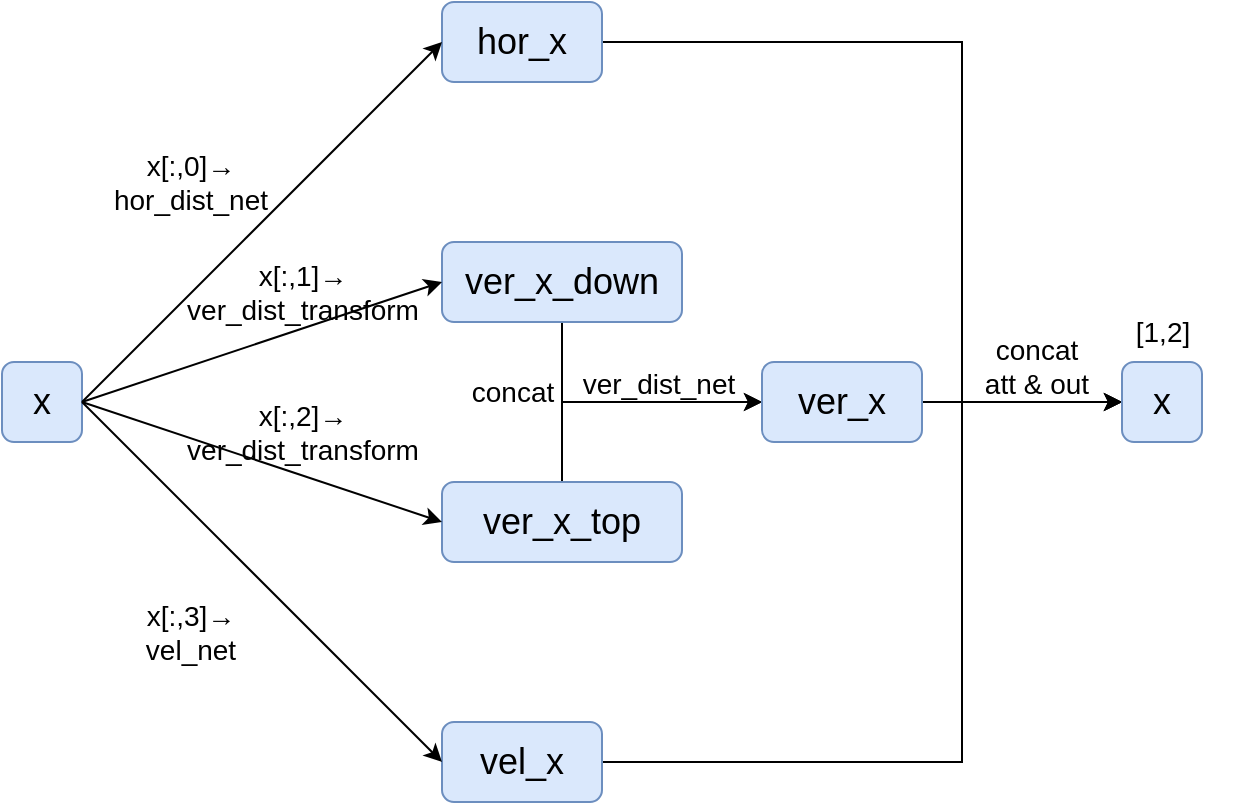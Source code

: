 <mxfile version="21.8.1" type="github">
  <diagram name="第 1 页" id="guo7SCNm_dT3yrS8O24B">
    <mxGraphModel dx="922" dy="539" grid="1" gridSize="10" guides="1" tooltips="1" connect="1" arrows="1" fold="1" page="1" pageScale="1" pageWidth="827" pageHeight="1169" math="0" shadow="0">
      <root>
        <mxCell id="0" />
        <mxCell id="1" parent="0" />
        <mxCell id="QxyLshWuiCr4kXAzftjN-1" value="&lt;span style=&quot;font-size: 14px;&quot;&gt;x[:,0]→&lt;br&gt;hor_dist_net&lt;br&gt;&lt;/span&gt;" style="text;html=1;strokeColor=none;fillColor=none;align=center;verticalAlign=middle;whiteSpace=wrap;rounded=0;" vertex="1" parent="1">
          <mxGeometry x="119" y="555" width="71" height="30" as="geometry" />
        </mxCell>
        <mxCell id="QxyLshWuiCr4kXAzftjN-2" value="&lt;font style=&quot;font-size: 18px;&quot;&gt;x&lt;/font&gt;" style="rounded=1;whiteSpace=wrap;html=1;fillColor=#dae8fc;strokeColor=#6c8ebf;" vertex="1" parent="1">
          <mxGeometry x="60" y="660" width="40" height="40" as="geometry" />
        </mxCell>
        <mxCell id="QxyLshWuiCr4kXAzftjN-3" style="edgeStyle=orthogonalEdgeStyle;rounded=0;orthogonalLoop=1;jettySize=auto;html=1;exitX=1;exitY=0.5;exitDx=0;exitDy=0;entryX=0;entryY=0.5;entryDx=0;entryDy=0;" edge="1" parent="1" source="QxyLshWuiCr4kXAzftjN-4" target="QxyLshWuiCr4kXAzftjN-22">
          <mxGeometry relative="1" as="geometry">
            <Array as="points">
              <mxPoint x="540" y="500" />
              <mxPoint x="540" y="680" />
            </Array>
          </mxGeometry>
        </mxCell>
        <mxCell id="QxyLshWuiCr4kXAzftjN-4" value="&lt;font style=&quot;font-size: 18px;&quot;&gt;hor_x&lt;/font&gt;" style="rounded=1;whiteSpace=wrap;html=1;fillColor=#dae8fc;strokeColor=#6c8ebf;" vertex="1" parent="1">
          <mxGeometry x="280" y="480" width="80" height="40" as="geometry" />
        </mxCell>
        <mxCell id="QxyLshWuiCr4kXAzftjN-5" style="edgeStyle=orthogonalEdgeStyle;rounded=0;orthogonalLoop=1;jettySize=auto;html=1;exitX=0.5;exitY=1;exitDx=0;exitDy=0;entryX=0;entryY=0.5;entryDx=0;entryDy=0;" edge="1" parent="1" source="QxyLshWuiCr4kXAzftjN-6" target="QxyLshWuiCr4kXAzftjN-15">
          <mxGeometry relative="1" as="geometry">
            <mxPoint x="406.5" y="680" as="targetPoint" />
            <Array as="points">
              <mxPoint x="340" y="680" />
            </Array>
          </mxGeometry>
        </mxCell>
        <mxCell id="QxyLshWuiCr4kXAzftjN-6" value="&lt;font style=&quot;font-size: 18px;&quot;&gt;ver_x_down&lt;/font&gt;" style="rounded=1;whiteSpace=wrap;html=1;fillColor=#dae8fc;strokeColor=#6c8ebf;" vertex="1" parent="1">
          <mxGeometry x="280" y="600" width="120" height="40" as="geometry" />
        </mxCell>
        <mxCell id="QxyLshWuiCr4kXAzftjN-7" value="" style="endArrow=classic;html=1;rounded=0;exitX=1;exitY=0.5;exitDx=0;exitDy=0;entryX=0;entryY=0.5;entryDx=0;entryDy=0;" edge="1" parent="1" source="QxyLshWuiCr4kXAzftjN-2" target="QxyLshWuiCr4kXAzftjN-4">
          <mxGeometry width="50" height="50" relative="1" as="geometry">
            <mxPoint x="140" y="610" as="sourcePoint" />
            <mxPoint x="190" y="560" as="targetPoint" />
          </mxGeometry>
        </mxCell>
        <mxCell id="QxyLshWuiCr4kXAzftjN-8" style="edgeStyle=orthogonalEdgeStyle;rounded=0;orthogonalLoop=1;jettySize=auto;html=1;exitX=0.5;exitY=0;exitDx=0;exitDy=0;entryX=0;entryY=0.5;entryDx=0;entryDy=0;" edge="1" parent="1" source="QxyLshWuiCr4kXAzftjN-9" target="QxyLshWuiCr4kXAzftjN-15">
          <mxGeometry relative="1" as="geometry" />
        </mxCell>
        <mxCell id="QxyLshWuiCr4kXAzftjN-9" value="&lt;font style=&quot;font-size: 18px;&quot;&gt;ver_x_top&lt;/font&gt;" style="rounded=1;whiteSpace=wrap;html=1;fillColor=#dae8fc;strokeColor=#6c8ebf;" vertex="1" parent="1">
          <mxGeometry x="280" y="720" width="120" height="40" as="geometry" />
        </mxCell>
        <mxCell id="QxyLshWuiCr4kXAzftjN-10" value="&lt;span style=&quot;font-size: 14px;&quot;&gt;x[:,1]→&lt;br&gt;ver_dist_transform&lt;br&gt;&lt;/span&gt;" style="text;html=1;strokeColor=none;fillColor=none;align=center;verticalAlign=middle;whiteSpace=wrap;rounded=0;" vertex="1" parent="1">
          <mxGeometry x="174.5" y="610" width="71" height="30" as="geometry" />
        </mxCell>
        <mxCell id="QxyLshWuiCr4kXAzftjN-11" value="" style="endArrow=classic;html=1;rounded=0;exitX=1;exitY=0.5;exitDx=0;exitDy=0;entryX=0;entryY=0.5;entryDx=0;entryDy=0;" edge="1" parent="1" source="QxyLshWuiCr4kXAzftjN-2" target="QxyLshWuiCr4kXAzftjN-9">
          <mxGeometry width="50" height="50" relative="1" as="geometry">
            <mxPoint x="160" y="710" as="sourcePoint" />
            <mxPoint x="210" y="660" as="targetPoint" />
          </mxGeometry>
        </mxCell>
        <mxCell id="QxyLshWuiCr4kXAzftjN-12" value="&lt;span style=&quot;font-size: 14px;&quot;&gt;x[:,2]→&lt;br&gt;ver_dist_transform&lt;br&gt;&lt;/span&gt;" style="text;html=1;strokeColor=none;fillColor=none;align=center;verticalAlign=middle;whiteSpace=wrap;rounded=0;" vertex="1" parent="1">
          <mxGeometry x="174.5" y="680" width="71" height="30" as="geometry" />
        </mxCell>
        <mxCell id="QxyLshWuiCr4kXAzftjN-13" value="&lt;span style=&quot;font-size: 14px;&quot;&gt;concat&lt;br&gt;&lt;/span&gt;" style="text;html=1;strokeColor=none;fillColor=none;align=center;verticalAlign=middle;whiteSpace=wrap;rounded=0;" vertex="1" parent="1">
          <mxGeometry x="280" y="660" width="71" height="30" as="geometry" />
        </mxCell>
        <mxCell id="QxyLshWuiCr4kXAzftjN-14" style="edgeStyle=orthogonalEdgeStyle;rounded=0;orthogonalLoop=1;jettySize=auto;html=1;exitX=1;exitY=0.5;exitDx=0;exitDy=0;entryX=0;entryY=0.5;entryDx=0;entryDy=0;" edge="1" parent="1" source="QxyLshWuiCr4kXAzftjN-15" target="QxyLshWuiCr4kXAzftjN-22">
          <mxGeometry relative="1" as="geometry" />
        </mxCell>
        <mxCell id="QxyLshWuiCr4kXAzftjN-15" value="&lt;font style=&quot;font-size: 18px;&quot;&gt;ver_x&lt;/font&gt;" style="rounded=1;whiteSpace=wrap;html=1;fillColor=#dae8fc;strokeColor=#6c8ebf;" vertex="1" parent="1">
          <mxGeometry x="440" y="660" width="80" height="40" as="geometry" />
        </mxCell>
        <mxCell id="QxyLshWuiCr4kXAzftjN-16" value="&lt;span style=&quot;font-size: 14px;&quot;&gt;ver_dist_net&lt;br&gt;&lt;/span&gt;" style="text;html=1;strokeColor=none;fillColor=none;align=center;verticalAlign=middle;whiteSpace=wrap;rounded=0;" vertex="1" parent="1">
          <mxGeometry x="353" y="656" width="71" height="30" as="geometry" />
        </mxCell>
        <mxCell id="QxyLshWuiCr4kXAzftjN-17" value="" style="endArrow=classic;html=1;rounded=0;exitX=1;exitY=0.5;exitDx=0;exitDy=0;entryX=0;entryY=0.5;entryDx=0;entryDy=0;" edge="1" parent="1" source="QxyLshWuiCr4kXAzftjN-2" target="QxyLshWuiCr4kXAzftjN-6">
          <mxGeometry width="50" height="50" relative="1" as="geometry">
            <mxPoint x="160" y="810" as="sourcePoint" />
            <mxPoint x="210" y="760" as="targetPoint" />
          </mxGeometry>
        </mxCell>
        <mxCell id="QxyLshWuiCr4kXAzftjN-18" style="edgeStyle=orthogonalEdgeStyle;rounded=0;orthogonalLoop=1;jettySize=auto;html=1;exitX=1;exitY=0.5;exitDx=0;exitDy=0;entryX=0;entryY=0.5;entryDx=0;entryDy=0;" edge="1" parent="1" source="QxyLshWuiCr4kXAzftjN-19" target="QxyLshWuiCr4kXAzftjN-22">
          <mxGeometry relative="1" as="geometry">
            <Array as="points">
              <mxPoint x="540" y="860" />
              <mxPoint x="540" y="680" />
            </Array>
          </mxGeometry>
        </mxCell>
        <mxCell id="QxyLshWuiCr4kXAzftjN-19" value="&lt;font style=&quot;font-size: 18px;&quot;&gt;vel_x&lt;/font&gt;" style="rounded=1;whiteSpace=wrap;html=1;fillColor=#dae8fc;strokeColor=#6c8ebf;" vertex="1" parent="1">
          <mxGeometry x="280" y="840" width="80" height="40" as="geometry" />
        </mxCell>
        <mxCell id="QxyLshWuiCr4kXAzftjN-20" value="" style="endArrow=classic;html=1;rounded=0;exitX=1;exitY=0.5;exitDx=0;exitDy=0;entryX=0;entryY=0.5;entryDx=0;entryDy=0;" edge="1" parent="1" source="QxyLshWuiCr4kXAzftjN-2" target="QxyLshWuiCr4kXAzftjN-19">
          <mxGeometry width="50" height="50" relative="1" as="geometry">
            <mxPoint x="150" y="810" as="sourcePoint" />
            <mxPoint x="200" y="760" as="targetPoint" />
          </mxGeometry>
        </mxCell>
        <mxCell id="QxyLshWuiCr4kXAzftjN-21" value="&lt;span style=&quot;font-size: 14px;&quot;&gt;x[:,3]→&lt;br&gt;vel_net&lt;br&gt;&lt;/span&gt;" style="text;html=1;strokeColor=none;fillColor=none;align=center;verticalAlign=middle;whiteSpace=wrap;rounded=0;" vertex="1" parent="1">
          <mxGeometry x="119" y="780" width="71" height="30" as="geometry" />
        </mxCell>
        <mxCell id="QxyLshWuiCr4kXAzftjN-22" value="&lt;font style=&quot;font-size: 18px;&quot;&gt;x&lt;/font&gt;" style="rounded=1;whiteSpace=wrap;html=1;fillColor=#dae8fc;strokeColor=#6c8ebf;" vertex="1" parent="1">
          <mxGeometry x="620" y="660" width="40" height="40" as="geometry" />
        </mxCell>
        <mxCell id="QxyLshWuiCr4kXAzftjN-23" value="&lt;span style=&quot;font-size: 14px;&quot;&gt;concat&lt;br&gt;att &amp;amp; out&lt;br&gt;&lt;/span&gt;" style="text;html=1;strokeColor=none;fillColor=none;align=center;verticalAlign=middle;whiteSpace=wrap;rounded=0;" vertex="1" parent="1">
          <mxGeometry x="542" y="647" width="71" height="30" as="geometry" />
        </mxCell>
        <mxCell id="QxyLshWuiCr4kXAzftjN-24" value="&lt;span style=&quot;font-size: 14px;&quot;&gt;[1,2]&lt;br&gt;&lt;/span&gt;" style="text;html=1;strokeColor=none;fillColor=none;align=center;verticalAlign=middle;whiteSpace=wrap;rounded=0;" vertex="1" parent="1">
          <mxGeometry x="604.5" y="630" width="71" height="30" as="geometry" />
        </mxCell>
      </root>
    </mxGraphModel>
  </diagram>
</mxfile>
